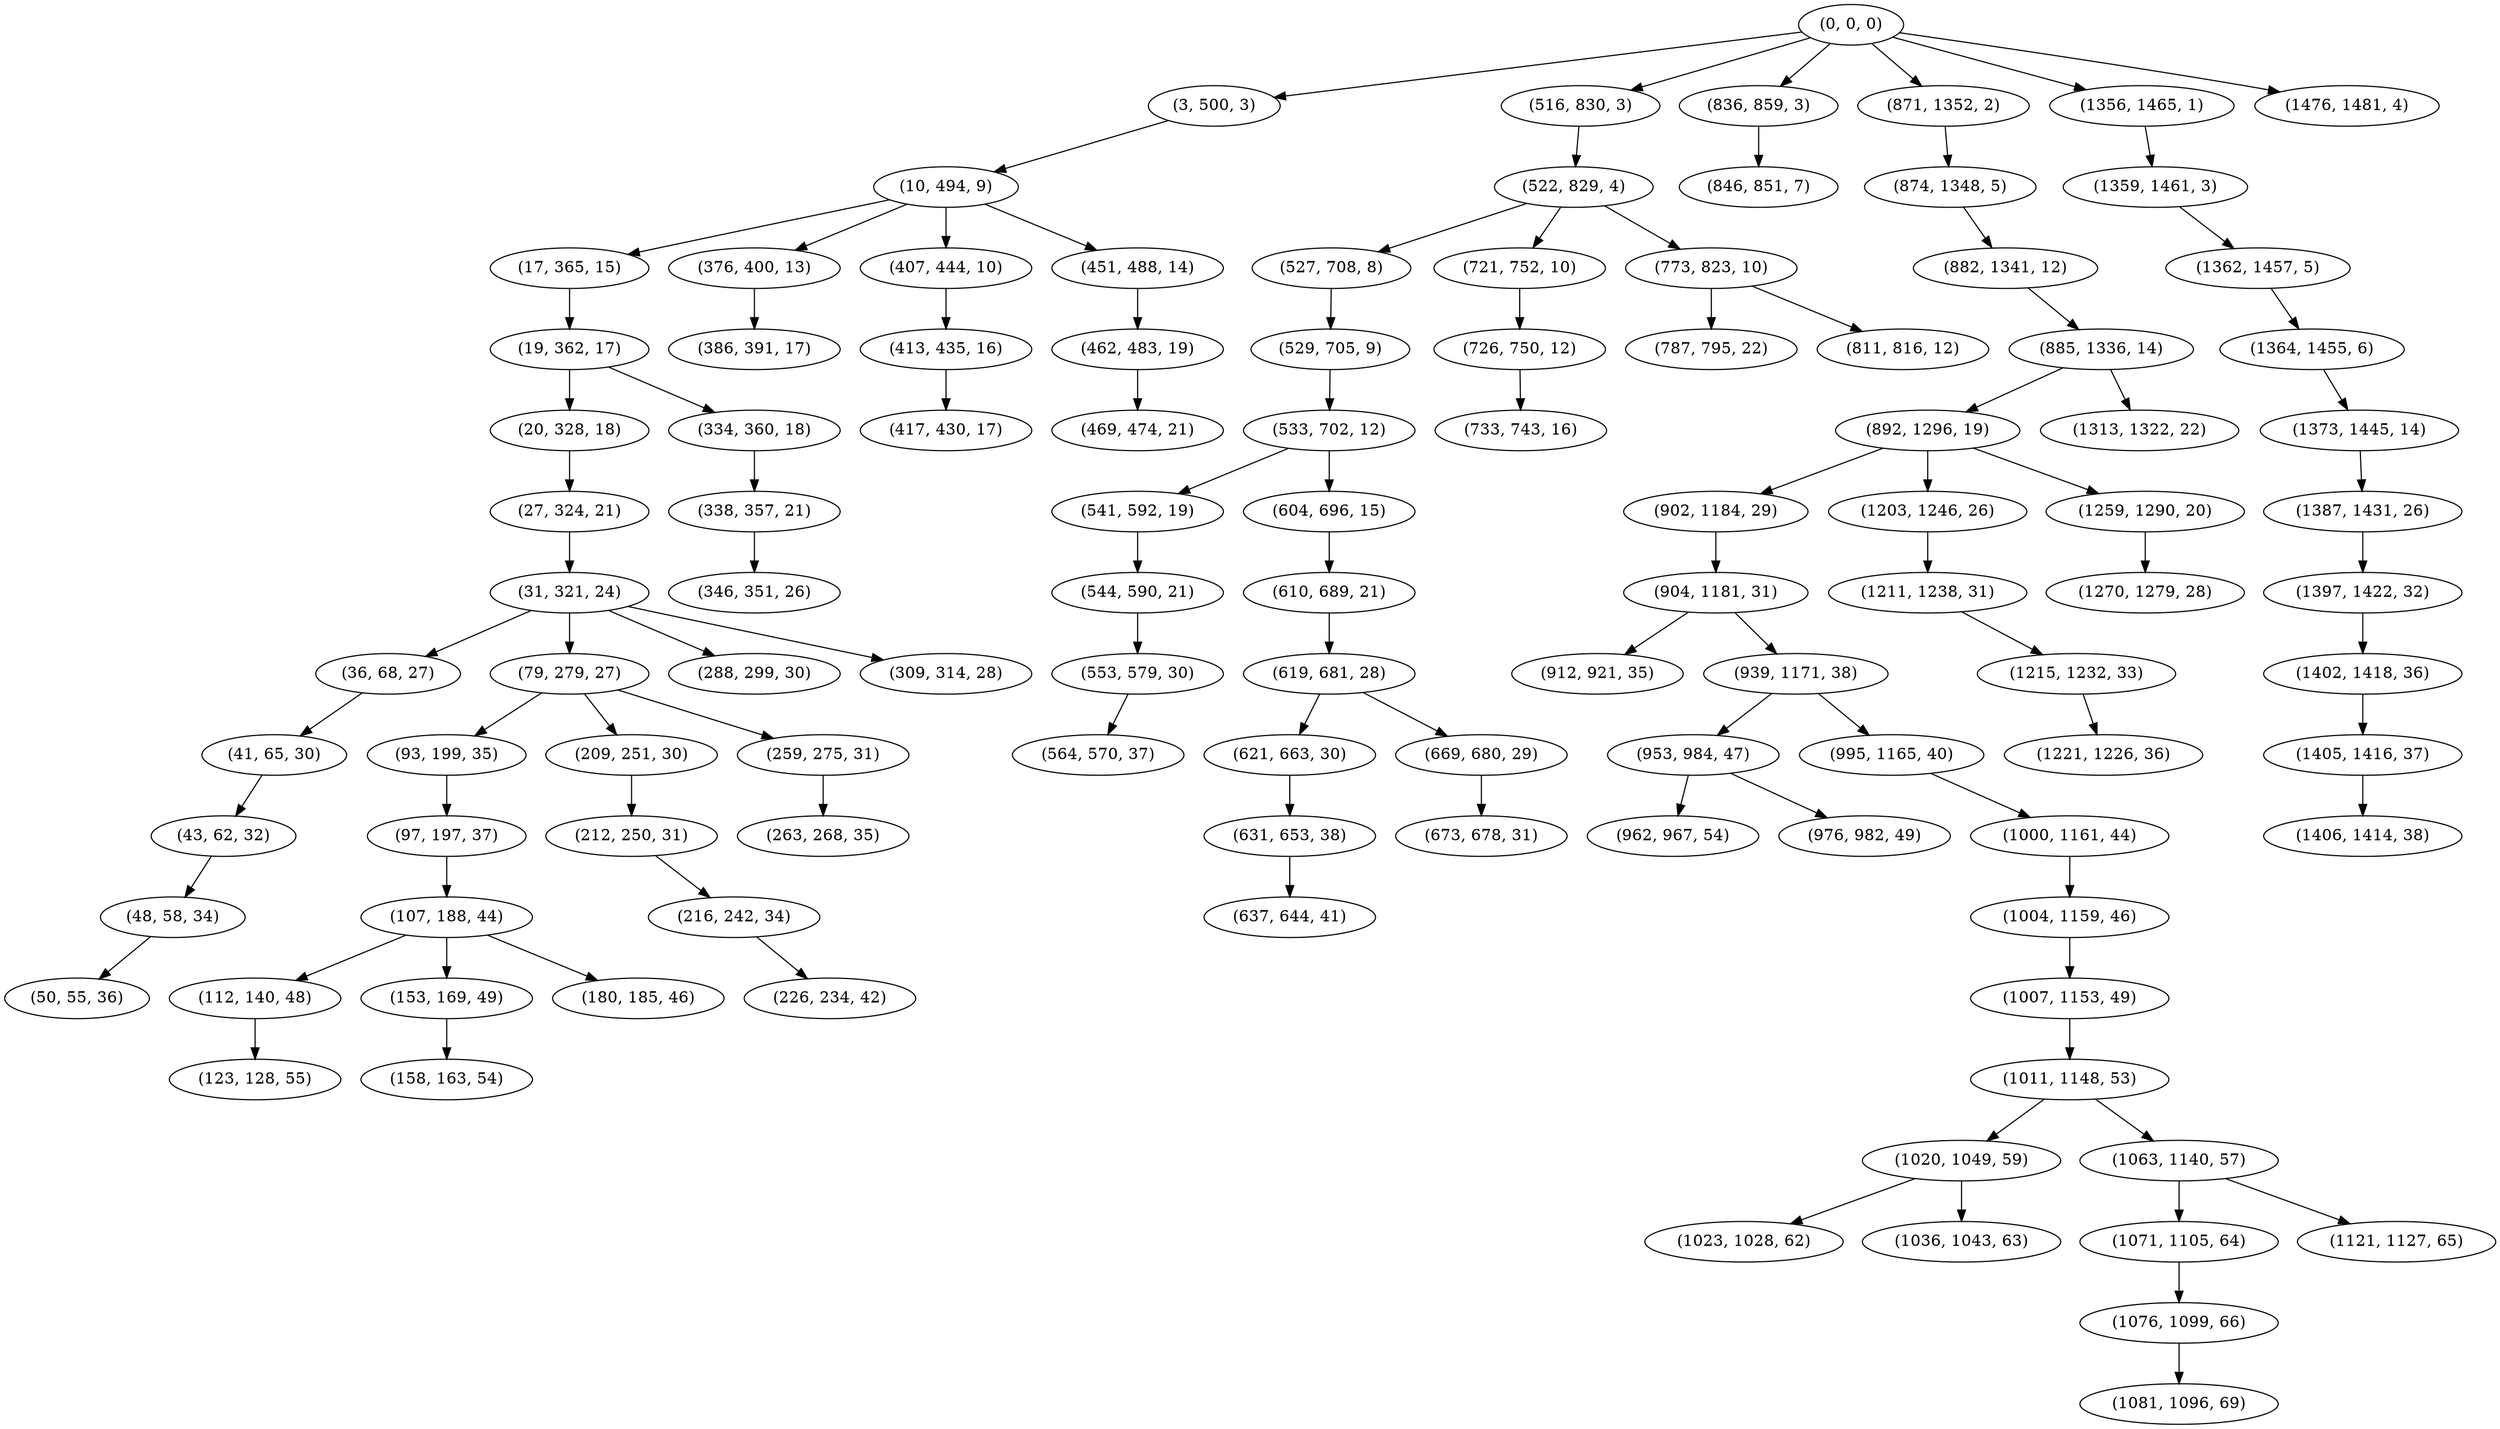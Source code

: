 digraph tree {
    "(0, 0, 0)";
    "(3, 500, 3)";
    "(10, 494, 9)";
    "(17, 365, 15)";
    "(19, 362, 17)";
    "(20, 328, 18)";
    "(27, 324, 21)";
    "(31, 321, 24)";
    "(36, 68, 27)";
    "(41, 65, 30)";
    "(43, 62, 32)";
    "(48, 58, 34)";
    "(50, 55, 36)";
    "(79, 279, 27)";
    "(93, 199, 35)";
    "(97, 197, 37)";
    "(107, 188, 44)";
    "(112, 140, 48)";
    "(123, 128, 55)";
    "(153, 169, 49)";
    "(158, 163, 54)";
    "(180, 185, 46)";
    "(209, 251, 30)";
    "(212, 250, 31)";
    "(216, 242, 34)";
    "(226, 234, 42)";
    "(259, 275, 31)";
    "(263, 268, 35)";
    "(288, 299, 30)";
    "(309, 314, 28)";
    "(334, 360, 18)";
    "(338, 357, 21)";
    "(346, 351, 26)";
    "(376, 400, 13)";
    "(386, 391, 17)";
    "(407, 444, 10)";
    "(413, 435, 16)";
    "(417, 430, 17)";
    "(451, 488, 14)";
    "(462, 483, 19)";
    "(469, 474, 21)";
    "(516, 830, 3)";
    "(522, 829, 4)";
    "(527, 708, 8)";
    "(529, 705, 9)";
    "(533, 702, 12)";
    "(541, 592, 19)";
    "(544, 590, 21)";
    "(553, 579, 30)";
    "(564, 570, 37)";
    "(604, 696, 15)";
    "(610, 689, 21)";
    "(619, 681, 28)";
    "(621, 663, 30)";
    "(631, 653, 38)";
    "(637, 644, 41)";
    "(669, 680, 29)";
    "(673, 678, 31)";
    "(721, 752, 10)";
    "(726, 750, 12)";
    "(733, 743, 16)";
    "(773, 823, 10)";
    "(787, 795, 22)";
    "(811, 816, 12)";
    "(836, 859, 3)";
    "(846, 851, 7)";
    "(871, 1352, 2)";
    "(874, 1348, 5)";
    "(882, 1341, 12)";
    "(885, 1336, 14)";
    "(892, 1296, 19)";
    "(902, 1184, 29)";
    "(904, 1181, 31)";
    "(912, 921, 35)";
    "(939, 1171, 38)";
    "(953, 984, 47)";
    "(962, 967, 54)";
    "(976, 982, 49)";
    "(995, 1165, 40)";
    "(1000, 1161, 44)";
    "(1004, 1159, 46)";
    "(1007, 1153, 49)";
    "(1011, 1148, 53)";
    "(1020, 1049, 59)";
    "(1023, 1028, 62)";
    "(1036, 1043, 63)";
    "(1063, 1140, 57)";
    "(1071, 1105, 64)";
    "(1076, 1099, 66)";
    "(1081, 1096, 69)";
    "(1121, 1127, 65)";
    "(1203, 1246, 26)";
    "(1211, 1238, 31)";
    "(1215, 1232, 33)";
    "(1221, 1226, 36)";
    "(1259, 1290, 20)";
    "(1270, 1279, 28)";
    "(1313, 1322, 22)";
    "(1356, 1465, 1)";
    "(1359, 1461, 3)";
    "(1362, 1457, 5)";
    "(1364, 1455, 6)";
    "(1373, 1445, 14)";
    "(1387, 1431, 26)";
    "(1397, 1422, 32)";
    "(1402, 1418, 36)";
    "(1405, 1416, 37)";
    "(1406, 1414, 38)";
    "(1476, 1481, 4)";
    "(0, 0, 0)" -> "(3, 500, 3)";
    "(0, 0, 0)" -> "(516, 830, 3)";
    "(0, 0, 0)" -> "(836, 859, 3)";
    "(0, 0, 0)" -> "(871, 1352, 2)";
    "(0, 0, 0)" -> "(1356, 1465, 1)";
    "(0, 0, 0)" -> "(1476, 1481, 4)";
    "(3, 500, 3)" -> "(10, 494, 9)";
    "(10, 494, 9)" -> "(17, 365, 15)";
    "(10, 494, 9)" -> "(376, 400, 13)";
    "(10, 494, 9)" -> "(407, 444, 10)";
    "(10, 494, 9)" -> "(451, 488, 14)";
    "(17, 365, 15)" -> "(19, 362, 17)";
    "(19, 362, 17)" -> "(20, 328, 18)";
    "(19, 362, 17)" -> "(334, 360, 18)";
    "(20, 328, 18)" -> "(27, 324, 21)";
    "(27, 324, 21)" -> "(31, 321, 24)";
    "(31, 321, 24)" -> "(36, 68, 27)";
    "(31, 321, 24)" -> "(79, 279, 27)";
    "(31, 321, 24)" -> "(288, 299, 30)";
    "(31, 321, 24)" -> "(309, 314, 28)";
    "(36, 68, 27)" -> "(41, 65, 30)";
    "(41, 65, 30)" -> "(43, 62, 32)";
    "(43, 62, 32)" -> "(48, 58, 34)";
    "(48, 58, 34)" -> "(50, 55, 36)";
    "(79, 279, 27)" -> "(93, 199, 35)";
    "(79, 279, 27)" -> "(209, 251, 30)";
    "(79, 279, 27)" -> "(259, 275, 31)";
    "(93, 199, 35)" -> "(97, 197, 37)";
    "(97, 197, 37)" -> "(107, 188, 44)";
    "(107, 188, 44)" -> "(112, 140, 48)";
    "(107, 188, 44)" -> "(153, 169, 49)";
    "(107, 188, 44)" -> "(180, 185, 46)";
    "(112, 140, 48)" -> "(123, 128, 55)";
    "(153, 169, 49)" -> "(158, 163, 54)";
    "(209, 251, 30)" -> "(212, 250, 31)";
    "(212, 250, 31)" -> "(216, 242, 34)";
    "(216, 242, 34)" -> "(226, 234, 42)";
    "(259, 275, 31)" -> "(263, 268, 35)";
    "(334, 360, 18)" -> "(338, 357, 21)";
    "(338, 357, 21)" -> "(346, 351, 26)";
    "(376, 400, 13)" -> "(386, 391, 17)";
    "(407, 444, 10)" -> "(413, 435, 16)";
    "(413, 435, 16)" -> "(417, 430, 17)";
    "(451, 488, 14)" -> "(462, 483, 19)";
    "(462, 483, 19)" -> "(469, 474, 21)";
    "(516, 830, 3)" -> "(522, 829, 4)";
    "(522, 829, 4)" -> "(527, 708, 8)";
    "(522, 829, 4)" -> "(721, 752, 10)";
    "(522, 829, 4)" -> "(773, 823, 10)";
    "(527, 708, 8)" -> "(529, 705, 9)";
    "(529, 705, 9)" -> "(533, 702, 12)";
    "(533, 702, 12)" -> "(541, 592, 19)";
    "(533, 702, 12)" -> "(604, 696, 15)";
    "(541, 592, 19)" -> "(544, 590, 21)";
    "(544, 590, 21)" -> "(553, 579, 30)";
    "(553, 579, 30)" -> "(564, 570, 37)";
    "(604, 696, 15)" -> "(610, 689, 21)";
    "(610, 689, 21)" -> "(619, 681, 28)";
    "(619, 681, 28)" -> "(621, 663, 30)";
    "(619, 681, 28)" -> "(669, 680, 29)";
    "(621, 663, 30)" -> "(631, 653, 38)";
    "(631, 653, 38)" -> "(637, 644, 41)";
    "(669, 680, 29)" -> "(673, 678, 31)";
    "(721, 752, 10)" -> "(726, 750, 12)";
    "(726, 750, 12)" -> "(733, 743, 16)";
    "(773, 823, 10)" -> "(787, 795, 22)";
    "(773, 823, 10)" -> "(811, 816, 12)";
    "(836, 859, 3)" -> "(846, 851, 7)";
    "(871, 1352, 2)" -> "(874, 1348, 5)";
    "(874, 1348, 5)" -> "(882, 1341, 12)";
    "(882, 1341, 12)" -> "(885, 1336, 14)";
    "(885, 1336, 14)" -> "(892, 1296, 19)";
    "(885, 1336, 14)" -> "(1313, 1322, 22)";
    "(892, 1296, 19)" -> "(902, 1184, 29)";
    "(892, 1296, 19)" -> "(1203, 1246, 26)";
    "(892, 1296, 19)" -> "(1259, 1290, 20)";
    "(902, 1184, 29)" -> "(904, 1181, 31)";
    "(904, 1181, 31)" -> "(912, 921, 35)";
    "(904, 1181, 31)" -> "(939, 1171, 38)";
    "(939, 1171, 38)" -> "(953, 984, 47)";
    "(939, 1171, 38)" -> "(995, 1165, 40)";
    "(953, 984, 47)" -> "(962, 967, 54)";
    "(953, 984, 47)" -> "(976, 982, 49)";
    "(995, 1165, 40)" -> "(1000, 1161, 44)";
    "(1000, 1161, 44)" -> "(1004, 1159, 46)";
    "(1004, 1159, 46)" -> "(1007, 1153, 49)";
    "(1007, 1153, 49)" -> "(1011, 1148, 53)";
    "(1011, 1148, 53)" -> "(1020, 1049, 59)";
    "(1011, 1148, 53)" -> "(1063, 1140, 57)";
    "(1020, 1049, 59)" -> "(1023, 1028, 62)";
    "(1020, 1049, 59)" -> "(1036, 1043, 63)";
    "(1063, 1140, 57)" -> "(1071, 1105, 64)";
    "(1063, 1140, 57)" -> "(1121, 1127, 65)";
    "(1071, 1105, 64)" -> "(1076, 1099, 66)";
    "(1076, 1099, 66)" -> "(1081, 1096, 69)";
    "(1203, 1246, 26)" -> "(1211, 1238, 31)";
    "(1211, 1238, 31)" -> "(1215, 1232, 33)";
    "(1215, 1232, 33)" -> "(1221, 1226, 36)";
    "(1259, 1290, 20)" -> "(1270, 1279, 28)";
    "(1356, 1465, 1)" -> "(1359, 1461, 3)";
    "(1359, 1461, 3)" -> "(1362, 1457, 5)";
    "(1362, 1457, 5)" -> "(1364, 1455, 6)";
    "(1364, 1455, 6)" -> "(1373, 1445, 14)";
    "(1373, 1445, 14)" -> "(1387, 1431, 26)";
    "(1387, 1431, 26)" -> "(1397, 1422, 32)";
    "(1397, 1422, 32)" -> "(1402, 1418, 36)";
    "(1402, 1418, 36)" -> "(1405, 1416, 37)";
    "(1405, 1416, 37)" -> "(1406, 1414, 38)";
}
